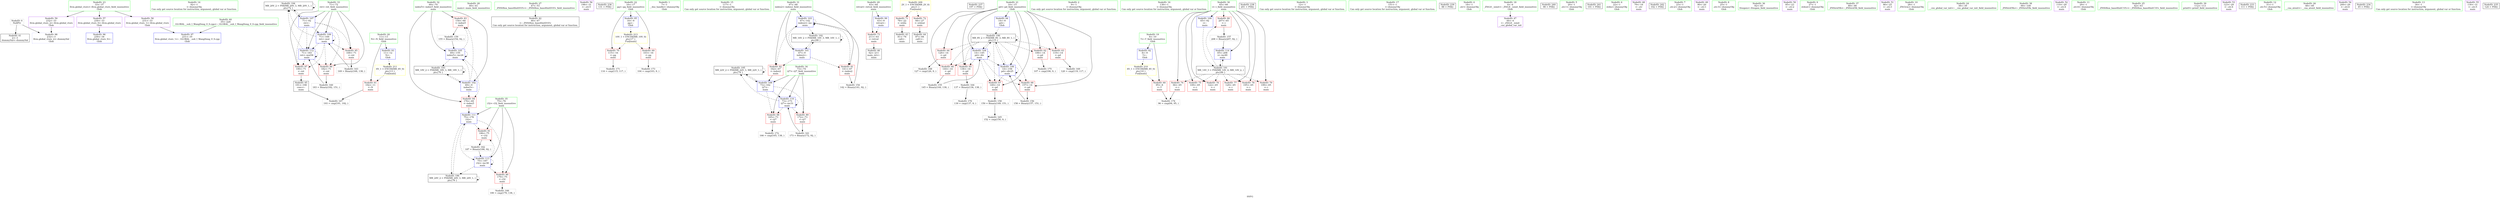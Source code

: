 digraph "SVFG" {
	label="SVFG";

	Node0x5628f1af3f30 [shape=record,color=grey,label="{NodeID: 0\nNullPtr}"];
	Node0x5628f1af3f30 -> Node0x5628f1b0eb30[style=solid];
	Node0x5628f1af3f30 -> Node0x5628f1b0f370[style=solid];
	Node0x5628f1b0f270 [shape=record,color=blue,label="{NodeID: 97\n231\<--35\nllvm.global_ctors_1\<--_GLOBAL__sub_I_WangDong_0_0.cpp\nGlob }"];
	Node0x5628f1af1920 [shape=record,color=green,label="{NodeID: 14\n92\<--1\n\<--dummyObj\nCan only get source location for instruction, argument, global var or function.}"];
	Node0x5628f1b13790 [shape=record,color=black,label="{NodeID: 194\nMR_20V_2 = PHI(MR_20V_3, MR_20V_1, )\npts\{72 \}\n}"];
	Node0x5628f1b13790 -> Node0x5628f1b13b30[style=dashed];
	Node0x5628f1b13790 -> Node0x5628f1b13790[style=dashed];
	Node0x5628f1b13e70 [shape=record,color=blue,label="{NodeID: 111\n75\<--176\ni32\<--\nmain\n}"];
	Node0x5628f1b13e70 -> Node0x5628f1b12410[style=dashed];
	Node0x5628f1b13e70 -> Node0x5628f1b124e0[style=dashed];
	Node0x5628f1b13e70 -> Node0x5628f1b14010[style=dashed];
	Node0x5628f1b13e70 -> Node0x5628f1b24980[style=dashed];
	Node0x5628f1b0e0a0 [shape=record,color=green,label="{NodeID: 28\n60\<--61\nmain\<--main_field_insensitive\n}"];
	Node0x5628f1b0ec30 [shape=record,color=black,label="{NodeID: 42\n46\<--47\n\<--_ZNSt8ios_base4InitD1Ev\nCan only get source location for instruction, argument, global var or function.}"];
	Node0x5628f1b107e0 [shape=record,color=purple,label="{NodeID: 56\n196\<--31\n\<--.str.5\nmain\n}"];
	Node0x5628f1b34f90 [shape=record,color=black,label="{NodeID: 236\n131 = PHI()\n}"];
	Node0x5628f1b113d0 [shape=record,color=red,label="{NodeID: 70\n115\<--16\n\<--pg\nmain\n}"];
	Node0x5628f1b113d0 -> Node0x5628f1b18080[style=solid];
	Node0x5628f1b17a80 [shape=record,color=grey,label="{NodeID: 167\n193 = cmp(191, 192, )\n}"];
	Node0x5628f1b11f30 [shape=record,color=red,label="{NodeID: 84\n176\<--69\n\<--index5\nmain\n}"];
	Node0x5628f1b11f30 -> Node0x5628f1b13e70[style=solid];
	Node0x5628f1af14a0 [shape=record,color=green,label="{NodeID: 1\n7\<--1\n__dso_handle\<--dummyObj\nGlob }"];
	Node0x5628f1b0f370 [shape=record,color=blue, style = dotted,label="{NodeID: 98\n232\<--3\nllvm.global_ctors_2\<--dummyVal\nGlob }"];
	Node0x5628f1af19f0 [shape=record,color=green,label="{NodeID: 15\n117\<--1\n\<--dummyObj\nCan only get source location for instruction, argument, global var or function.}"];
	Node0x5628f1b13880 [shape=record,color=black,label="{NodeID: 195\nMR_22V_2 = PHI(MR_22V_3, MR_22V_1, )\npts\{74 \}\n}"];
	Node0x5628f1b13880 -> Node0x5628f1b13c00[style=dashed];
	Node0x5628f1b13880 -> Node0x5628f1b13880[style=dashed];
	Node0x5628f1b13f40 [shape=record,color=blue,label="{NodeID: 112\n71\<--183\nret\<--mul36\nmain\n}"];
	Node0x5628f1b13f40 -> Node0x5628f1b120d0[style=dashed];
	Node0x5628f1b13f40 -> Node0x5628f1b121a0[style=dashed];
	Node0x5628f1b13f40 -> Node0x5628f1b13f40[style=dashed];
	Node0x5628f1b13f40 -> Node0x5628f1b13790[style=dashed];
	Node0x5628f1b0e130 [shape=record,color=green,label="{NodeID: 29\n63\<--64\nretval\<--retval_field_insensitive\nmain\n}"];
	Node0x5628f1b0e130 -> Node0x5628f1b11640[style=solid];
	Node0x5628f1b0e130 -> Node0x5628f1b0f470[style=solid];
	Node0x5628f1b28e80 [shape=record,color=yellow,style=double,label="{NodeID: 209\n2V_1 = ENCHI(MR_2V_0)\npts\{1 \}\nFun[main]}"];
	Node0x5628f1b28e80 -> Node0x5628f1b114a0[style=dashed];
	Node0x5628f1b28e80 -> Node0x5628f1b11570[style=dashed];
	Node0x5628f1b0ed30 [shape=record,color=black,label="{NodeID: 43\n81\<--78\ncall\<--\nmain\n}"];
	Node0x5628f1b108b0 [shape=record,color=purple,label="{NodeID: 57\n230\<--33\nllvm.global_ctors_0\<--llvm.global_ctors\nGlob }"];
	Node0x5628f1b108b0 -> Node0x5628f1b0f170[style=solid];
	Node0x5628f1b35090 [shape=record,color=black,label="{NodeID: 237\n197 = PHI()\n}"];
	Node0x5628f1b0fd70 [shape=record,color=grey,label="{NodeID: 154\n142 = Binary(141, 92, )\n}"];
	Node0x5628f1b0fd70 -> Node0x5628f1b0f7b0[style=solid];
	Node0x5628f1b114a0 [shape=record,color=red,label="{NodeID: 71\n78\<--22\n\<--stdin\nmain\n}"];
	Node0x5628f1b114a0 -> Node0x5628f1b0ed30[style=solid];
	Node0x5628f1b17c00 [shape=record,color=grey,label="{NodeID: 168\n127 = cmp(126, 9, )\n}"];
	Node0x5628f1b12000 [shape=record,color=red,label="{NodeID: 85\n168\<--71\n\<--ret\nmain\n}"];
	Node0x5628f1b12000 -> Node0x5628f1b17480[style=solid];
	Node0x5628f1af3af0 [shape=record,color=green,label="{NodeID: 2\n9\<--1\n\<--dummyObj\nCan only get source location for instruction, argument, global var or function.}"];
	Node0x5628f1b0f470 [shape=record,color=blue,label="{NodeID: 99\n63\<--9\nretval\<--\nmain\n}"];
	Node0x5628f1b0f470 -> Node0x5628f1b11640[style=dashed];
	Node0x5628f1af1ac0 [shape=record,color=green,label="{NodeID: 16\n138\<--1\n\<--dummyObj\nCan only get source location for instruction, argument, global var or function.}"];
	Node0x5628f1b24980 [shape=record,color=black,label="{NodeID: 196\nMR_24V_2 = PHI(MR_24V_3, MR_24V_1, )\npts\{76 \}\n}"];
	Node0x5628f1b24980 -> Node0x5628f1b13e70[style=dashed];
	Node0x5628f1b24980 -> Node0x5628f1b24980[style=dashed];
	Node0x5628f1b14010 [shape=record,color=blue,label="{NodeID: 113\n75\<--187\ni32\<--inc38\nmain\n}"];
	Node0x5628f1b14010 -> Node0x5628f1b12410[style=dashed];
	Node0x5628f1b14010 -> Node0x5628f1b124e0[style=dashed];
	Node0x5628f1b14010 -> Node0x5628f1b14010[style=dashed];
	Node0x5628f1b14010 -> Node0x5628f1b24980[style=dashed];
	Node0x5628f1b0e1c0 [shape=record,color=green,label="{NodeID: 30\n65\<--66\ni\<--i_field_insensitive\nmain\n}"];
	Node0x5628f1b0e1c0 -> Node0x5628f1b11710[style=solid];
	Node0x5628f1b0e1c0 -> Node0x5628f1b117e0[style=solid];
	Node0x5628f1b0e1c0 -> Node0x5628f1b118b0[style=solid];
	Node0x5628f1b0e1c0 -> Node0x5628f1b11980[style=solid];
	Node0x5628f1b0e1c0 -> Node0x5628f1b11a50[style=solid];
	Node0x5628f1b0e1c0 -> Node0x5628f1b11b20[style=solid];
	Node0x5628f1b0e1c0 -> Node0x5628f1b11bf0[style=solid];
	Node0x5628f1b0e1c0 -> Node0x5628f1b0f540[style=solid];
	Node0x5628f1b0e1c0 -> Node0x5628f1b140e0[style=solid];
	Node0x5628f1b299a0 [shape=record,color=yellow,style=double,label="{NodeID: 210\n4V_1 = ENCHI(MR_4V_0)\npts\{10 \}\nFun[main]}"];
	Node0x5628f1b299a0 -> Node0x5628f1b10bb0[style=dashed];
	Node0x5628f1b0ee00 [shape=record,color=black,label="{NodeID: 44\n87\<--84\ncall1\<--\nmain\n}"];
	Node0x5628f1b109b0 [shape=record,color=purple,label="{NodeID: 58\n231\<--33\nllvm.global_ctors_1\<--llvm.global_ctors\nGlob }"];
	Node0x5628f1b109b0 -> Node0x5628f1b0f270[style=solid];
	Node0x5628f1b35190 [shape=record,color=black,label="{NodeID: 238\n201 = PHI()\n}"];
	Node0x5628f1b0fef0 [shape=record,color=grey,label="{NodeID: 155\n145 = Binary(144, 138, )\n}"];
	Node0x5628f1b0fef0 -> Node0x5628f1b0f880[style=solid];
	Node0x5628f1b11570 [shape=record,color=red,label="{NodeID: 72\n84\<--27\n\<--stdout\nmain\n}"];
	Node0x5628f1b11570 -> Node0x5628f1b0ee00[style=solid];
	Node0x5628f1b17d80 [shape=record,color=grey,label="{NodeID: 169\n120 = cmp(119, 117, )\n}"];
	Node0x5628f1b120d0 [shape=record,color=red,label="{NodeID: 86\n182\<--71\n\<--ret\nmain\n}"];
	Node0x5628f1b120d0 -> Node0x5628f1b17000[style=solid];
	Node0x5628f1af05b0 [shape=record,color=green,label="{NodeID: 3\n12\<--1\n\<--dummyObj\nCan only get source location for instruction, argument, global var or function.}"];
	Node0x5628f1b0f540 [shape=record,color=blue,label="{NodeID: 100\n65\<--92\ni\<--\nmain\n}"];
	Node0x5628f1b0f540 -> Node0x5628f1b22060[style=dashed];
	Node0x5628f1af1fd0 [shape=record,color=green,label="{NodeID: 17\n151\<--1\n\<--dummyObj\nCan only get source location for instruction, argument, global var or function.}"];
	Node0x5628f1b140e0 [shape=record,color=blue,label="{NodeID: 114\n65\<--208\ni\<--inc49\nmain\n}"];
	Node0x5628f1b140e0 -> Node0x5628f1b22060[style=dashed];
	Node0x5628f1b0e250 [shape=record,color=green,label="{NodeID: 31\n67\<--68\nindex2\<--index2_field_insensitive\nmain\n}"];
	Node0x5628f1b0e250 -> Node0x5628f1b11cc0[style=solid];
	Node0x5628f1b0e250 -> Node0x5628f1b11d90[style=solid];
	Node0x5628f1b0e250 -> Node0x5628f1b0f610[style=solid];
	Node0x5628f1b0e250 -> Node0x5628f1b0f7b0[style=solid];
	Node0x5628f1b29a80 [shape=record,color=yellow,style=double,label="{NodeID: 211\n6V_1 = ENCHI(MR_6V_0)\npts\{13 \}\nFun[main]}"];
	Node0x5628f1b29a80 -> Node0x5628f1b10c80[style=dashed];
	Node0x5628f1b0eed0 [shape=record,color=black,label="{NodeID: 45\n191\<--190\nconv\<--\nmain\n}"];
	Node0x5628f1b0eed0 -> Node0x5628f1b17a80[style=solid];
	Node0x5628f1b10ab0 [shape=record,color=purple,label="{NodeID: 59\n232\<--33\nllvm.global_ctors_2\<--llvm.global_ctors\nGlob }"];
	Node0x5628f1b10ab0 -> Node0x5628f1b0f370[style=solid];
	Node0x5628f1b35e70 [shape=record,color=black,label="{NodeID: 239\n88 = PHI()\n}"];
	Node0x5628f1b10070 [shape=record,color=grey,label="{NodeID: 156\n158 = Binary(157, 151, )\n}"];
	Node0x5628f1b10070 -> Node0x5628f1b13a60[style=solid];
	Node0x5628f1b11640 [shape=record,color=red,label="{NodeID: 73\n211\<--63\n\<--retval\nmain\n}"];
	Node0x5628f1b11640 -> Node0x5628f1b0efa0[style=solid];
	Node0x5628f1b17f00 [shape=record,color=grey,label="{NodeID: 170\n139 = cmp(137, 9, )\n}"];
	Node0x5628f1b121a0 [shape=record,color=red,label="{NodeID: 87\n190\<--71\n\<--ret\nmain\n}"];
	Node0x5628f1b121a0 -> Node0x5628f1b0eed0[style=solid];
	Node0x5628f1af3090 [shape=record,color=green,label="{NodeID: 4\n18\<--1\n.str\<--dummyObj\nGlob }"];
	Node0x5628f1b0f610 [shape=record,color=blue,label="{NodeID: 101\n67\<--9\nindex2\<--\nmain\n}"];
	Node0x5628f1b0f610 -> Node0x5628f1b11cc0[style=dashed];
	Node0x5628f1b0f610 -> Node0x5628f1b11d90[style=dashed];
	Node0x5628f1b0f610 -> Node0x5628f1b0f7b0[style=dashed];
	Node0x5628f1b0f610 -> Node0x5628f1b12d90[style=dashed];
	Node0x5628f1af20a0 [shape=record,color=green,label="{NodeID: 18\n4\<--6\n_ZStL8__ioinit\<--_ZStL8__ioinit_field_insensitive\nGlob }"];
	Node0x5628f1af20a0 -> Node0x5628f1b0f070[style=solid];
	Node0x5628f1b0e320 [shape=record,color=green,label="{NodeID: 32\n69\<--70\nindex5\<--index5_field_insensitive\nmain\n}"];
	Node0x5628f1b0e320 -> Node0x5628f1b11e60[style=solid];
	Node0x5628f1b0e320 -> Node0x5628f1b11f30[style=solid];
	Node0x5628f1b0e320 -> Node0x5628f1b0f6e0[style=solid];
	Node0x5628f1b0e320 -> Node0x5628f1b13990[style=solid];
	Node0x5628f1b0efa0 [shape=record,color=black,label="{NodeID: 46\n62\<--211\nmain_ret\<--\nmain\n}"];
	Node0x5628f1b10bb0 [shape=record,color=red,label="{NodeID: 60\n95\<--8\n\<--T\nmain\n}"];
	Node0x5628f1b10bb0 -> Node0x5628f1b18500[style=solid];
	Node0x5628f1b35f70 [shape=record,color=black,label="{NodeID: 240\n98 = PHI()\n}"];
	Node0x5628f1b16b80 [shape=record,color=grey,label="{NodeID: 157\n208 = Binary(207, 92, )\n}"];
	Node0x5628f1b16b80 -> Node0x5628f1b140e0[style=solid];
	Node0x5628f1b11710 [shape=record,color=red,label="{NodeID: 74\n94\<--65\n\<--i\nmain\n}"];
	Node0x5628f1b11710 -> Node0x5628f1b18500[style=solid];
	Node0x5628f1b18080 [shape=record,color=grey,label="{NodeID: 171\n116 = cmp(115, 117, )\n}"];
	Node0x5628f1b12270 [shape=record,color=red,label="{NodeID: 88\n165\<--73\n\<--i27\nmain\n}"];
	Node0x5628f1b12270 -> Node0x5628f1b18200[style=solid];
	Node0x5628f1af2960 [shape=record,color=green,label="{NodeID: 5\n20\<--1\n.str.1\<--dummyObj\nGlob }"];
	Node0x5628f1b0f6e0 [shape=record,color=blue,label="{NodeID: 102\n69\<--9\nindex5\<--\nmain\n}"];
	Node0x5628f1b0f6e0 -> Node0x5628f1b11e60[style=dashed];
	Node0x5628f1b0f6e0 -> Node0x5628f1b11f30[style=dashed];
	Node0x5628f1b0f6e0 -> Node0x5628f1b13990[style=dashed];
	Node0x5628f1b0f6e0 -> Node0x5628f1b13290[style=dashed];
	Node0x5628f1af2170 [shape=record,color=green,label="{NodeID: 19\n8\<--10\nT\<--T_field_insensitive\nGlob }"];
	Node0x5628f1af2170 -> Node0x5628f1b10bb0[style=solid];
	Node0x5628f1af2170 -> Node0x5628f1b125b0[style=solid];
	Node0x5628f1b0e3f0 [shape=record,color=green,label="{NodeID: 33\n71\<--72\nret\<--ret_field_insensitive\nmain\n}"];
	Node0x5628f1b0e3f0 -> Node0x5628f1b12000[style=solid];
	Node0x5628f1b0e3f0 -> Node0x5628f1b120d0[style=solid];
	Node0x5628f1b0e3f0 -> Node0x5628f1b121a0[style=solid];
	Node0x5628f1b0e3f0 -> Node0x5628f1b13b30[style=solid];
	Node0x5628f1b0e3f0 -> Node0x5628f1b13cd0[style=solid];
	Node0x5628f1b0e3f0 -> Node0x5628f1b13f40[style=solid];
	Node0x5628f1b29c40 [shape=record,color=yellow,style=double,label="{NodeID: 213\n10V_1 = ENCHI(MR_10V_0)\npts\{17 \}\nFun[main]}"];
	Node0x5628f1b29c40 -> Node0x5628f1b11300[style=dashed];
	Node0x5628f1b29c40 -> Node0x5628f1b113d0[style=dashed];
	Node0x5628f1b0f070 [shape=record,color=purple,label="{NodeID: 47\n44\<--4\n\<--_ZStL8__ioinit\n__cxx_global_var_init\n}"];
	Node0x5628f1b10c80 [shape=record,color=red,label="{NodeID: 61\n192\<--11\n\<--N\nmain\n}"];
	Node0x5628f1b10c80 -> Node0x5628f1b17a80[style=solid];
	Node0x5628f1b360d0 [shape=record,color=black,label="{NodeID: 241\n101 = PHI()\n}"];
	Node0x5628f1b16d00 [shape=record,color=grey,label="{NodeID: 158\n150 = Binary(149, 151, )\n}"];
	Node0x5628f1b16d00 -> Node0x5628f1b17780[style=solid];
	Node0x5628f1b117e0 [shape=record,color=red,label="{NodeID: 75\n109\<--65\n\<--i\nmain\n}"];
	Node0x5628f1b18200 [shape=record,color=grey,label="{NodeID: 172\n166 = cmp(165, 138, )\n}"];
	Node0x5628f1b12340 [shape=record,color=red,label="{NodeID: 89\n172\<--73\n\<--i27\nmain\n}"];
	Node0x5628f1b12340 -> Node0x5628f1b17180[style=solid];
	Node0x5628f1af3560 [shape=record,color=green,label="{NodeID: 6\n22\<--1\nstdin\<--dummyObj\nGlob }"];
	Node0x5628f1b0f7b0 [shape=record,color=blue,label="{NodeID: 103\n67\<--142\nindex2\<--inc\nmain\n}"];
	Node0x5628f1b0f7b0 -> Node0x5628f1b11cc0[style=dashed];
	Node0x5628f1b0f7b0 -> Node0x5628f1b11d90[style=dashed];
	Node0x5628f1b0f7b0 -> Node0x5628f1b0f7b0[style=dashed];
	Node0x5628f1b0f7b0 -> Node0x5628f1b12d90[style=dashed];
	Node0x5628f1af2240 [shape=record,color=green,label="{NodeID: 20\n11\<--13\nN\<--N_field_insensitive\nGlob }"];
	Node0x5628f1af2240 -> Node0x5628f1b10c80[style=solid];
	Node0x5628f1af2240 -> Node0x5628f1b126b0[style=solid];
	Node0x5628f1b0e4c0 [shape=record,color=green,label="{NodeID: 34\n73\<--74\ni27\<--i27_field_insensitive\nmain\n}"];
	Node0x5628f1b0e4c0 -> Node0x5628f1b12270[style=solid];
	Node0x5628f1b0e4c0 -> Node0x5628f1b12340[style=solid];
	Node0x5628f1b0e4c0 -> Node0x5628f1b13c00[style=solid];
	Node0x5628f1b0e4c0 -> Node0x5628f1b13da0[style=solid];
	Node0x5628f1b10160 [shape=record,color=purple,label="{NodeID: 48\n79\<--18\n\<--.str\nmain\n}"];
	Node0x5628f1b10d50 [shape=record,color=red,label="{NodeID: 62\n106\<--14\n\<--pd\nmain\n}"];
	Node0x5628f1b10d50 -> Node0x5628f1b18680[style=solid];
	Node0x5628f1b361d0 [shape=record,color=black,label="{NodeID: 242\n102 = PHI()\n}"];
	Node0x5628f1b16e80 [shape=record,color=grey,label="{NodeID: 159\n155 = Binary(154, 92, )\n}"];
	Node0x5628f1b16e80 -> Node0x5628f1b13990[style=solid];
	Node0x5628f1b118b0 [shape=record,color=red,label="{NodeID: 76\n122\<--65\n\<--i\nmain\n}"];
	Node0x5628f1b18380 [shape=record,color=grey,label="{NodeID: 173\n104 = cmp(103, 9, )\n}"];
	Node0x5628f1b12410 [shape=record,color=red,label="{NodeID: 90\n179\<--75\n\<--i32\nmain\n}"];
	Node0x5628f1b12410 -> Node0x5628f1b17900[style=solid];
	Node0x5628f1af35f0 [shape=record,color=green,label="{NodeID: 7\n23\<--1\n.str.2\<--dummyObj\nGlob }"];
	Node0x5628f1b0f880 [shape=record,color=blue,label="{NodeID: 104\n14\<--145\npd\<--div\nmain\n}"];
	Node0x5628f1b0f880 -> Node0x5628f1b10fc0[style=dashed];
	Node0x5628f1b0f880 -> Node0x5628f1b11090[style=dashed];
	Node0x5628f1b0f880 -> Node0x5628f1b11160[style=dashed];
	Node0x5628f1b0f880 -> Node0x5628f1b11230[style=dashed];
	Node0x5628f1b0f880 -> Node0x5628f1b0f880[style=dashed];
	Node0x5628f1b0f880 -> Node0x5628f1b13a60[style=dashed];
	Node0x5628f1b0f880 -> Node0x5628f1b21b60[style=dashed];
	Node0x5628f1af2310 [shape=record,color=green,label="{NodeID: 21\n14\<--15\npd\<--pd_field_insensitive\nGlob }"];
	Node0x5628f1af2310 -> Node0x5628f1b10d50[style=solid];
	Node0x5628f1af2310 -> Node0x5628f1b10e20[style=solid];
	Node0x5628f1af2310 -> Node0x5628f1b10ef0[style=solid];
	Node0x5628f1af2310 -> Node0x5628f1b10fc0[style=solid];
	Node0x5628f1af2310 -> Node0x5628f1b11090[style=solid];
	Node0x5628f1af2310 -> Node0x5628f1b11160[style=solid];
	Node0x5628f1af2310 -> Node0x5628f1b11230[style=solid];
	Node0x5628f1af2310 -> Node0x5628f1b127b0[style=solid];
	Node0x5628f1af2310 -> Node0x5628f1b0f880[style=solid];
	Node0x5628f1af2310 -> Node0x5628f1b13a60[style=solid];
	Node0x5628f1b0e590 [shape=record,color=green,label="{NodeID: 35\n75\<--76\ni32\<--i32_field_insensitive\nmain\n}"];
	Node0x5628f1b0e590 -> Node0x5628f1b12410[style=solid];
	Node0x5628f1b0e590 -> Node0x5628f1b124e0[style=solid];
	Node0x5628f1b0e590 -> Node0x5628f1b13e70[style=solid];
	Node0x5628f1b0e590 -> Node0x5628f1b14010[style=solid];
	Node0x5628f1b10230 [shape=record,color=purple,label="{NodeID: 49\n80\<--20\n\<--.str.1\nmain\n}"];
	Node0x5628f1b10e20 [shape=record,color=red,label="{NodeID: 63\n119\<--14\n\<--pd\nmain\n}"];
	Node0x5628f1b10e20 -> Node0x5628f1b17d80[style=solid];
	Node0x5628f1b17000 [shape=record,color=grey,label="{NodeID: 160\n183 = Binary(182, 151, )\n}"];
	Node0x5628f1b17000 -> Node0x5628f1b13f40[style=solid];
	Node0x5628f1b11980 [shape=record,color=red,label="{NodeID: 77\n129\<--65\n\<--i\nmain\n}"];
	Node0x5628f1b18500 [shape=record,color=grey,label="{NodeID: 174\n96 = cmp(94, 95, )\n}"];
	Node0x5628f1b124e0 [shape=record,color=red,label="{NodeID: 91\n186\<--75\n\<--i32\nmain\n}"];
	Node0x5628f1b124e0 -> Node0x5628f1b17300[style=solid];
	Node0x5628f1af32f0 [shape=record,color=green,label="{NodeID: 8\n25\<--1\n.str.3\<--dummyObj\nGlob }"];
	Node0x5628f1b13990 [shape=record,color=blue,label="{NodeID: 105\n69\<--155\nindex5\<--inc24\nmain\n}"];
	Node0x5628f1b13990 -> Node0x5628f1b11e60[style=dashed];
	Node0x5628f1b13990 -> Node0x5628f1b11f30[style=dashed];
	Node0x5628f1b13990 -> Node0x5628f1b13990[style=dashed];
	Node0x5628f1b13990 -> Node0x5628f1b13290[style=dashed];
	Node0x5628f1af23e0 [shape=record,color=green,label="{NodeID: 22\n16\<--17\npg\<--pg_field_insensitive\nGlob }"];
	Node0x5628f1af23e0 -> Node0x5628f1b11300[style=solid];
	Node0x5628f1af23e0 -> Node0x5628f1b113d0[style=solid];
	Node0x5628f1af23e0 -> Node0x5628f1b128b0[style=solid];
	Node0x5628f1b0e660 [shape=record,color=green,label="{NodeID: 36\n82\<--83\nfreopen\<--freopen_field_insensitive\n}"];
	Node0x5628f1b10300 [shape=record,color=purple,label="{NodeID: 50\n85\<--23\n\<--.str.2\nmain\n}"];
	Node0x5628f1b10ef0 [shape=record,color=red,label="{NodeID: 64\n126\<--14\n\<--pd\nmain\n}"];
	Node0x5628f1b10ef0 -> Node0x5628f1b17c00[style=solid];
	Node0x5628f1b17180 [shape=record,color=grey,label="{NodeID: 161\n173 = Binary(172, 92, )\n}"];
	Node0x5628f1b17180 -> Node0x5628f1b13da0[style=solid];
	Node0x5628f1b11a50 [shape=record,color=red,label="{NodeID: 78\n195\<--65\n\<--i\nmain\n}"];
	Node0x5628f1b18680 [shape=record,color=grey,label="{NodeID: 175\n107 = cmp(106, 9, )\n}"];
	Node0x5628f1b125b0 [shape=record,color=blue,label="{NodeID: 92\n8\<--9\nT\<--\nGlob }"];
	Node0x5628f1b125b0 -> Node0x5628f1b299a0[style=dashed];
	Node0x5628f1af3380 [shape=record,color=green,label="{NodeID: 9\n27\<--1\nstdout\<--dummyObj\nGlob }"];
	Node0x5628f1b13a60 [shape=record,color=blue,label="{NodeID: 106\n14\<--158\npd\<--div25\nmain\n}"];
	Node0x5628f1b13a60 -> Node0x5628f1b11160[style=dashed];
	Node0x5628f1b13a60 -> Node0x5628f1b11230[style=dashed];
	Node0x5628f1b13a60 -> Node0x5628f1b13a60[style=dashed];
	Node0x5628f1b13a60 -> Node0x5628f1b21b60[style=dashed];
	Node0x5628f1af24b0 [shape=record,color=green,label="{NodeID: 23\n33\<--37\nllvm.global_ctors\<--llvm.global_ctors_field_insensitive\nGlob }"];
	Node0x5628f1af24b0 -> Node0x5628f1b108b0[style=solid];
	Node0x5628f1af24b0 -> Node0x5628f1b109b0[style=solid];
	Node0x5628f1af24b0 -> Node0x5628f1b10ab0[style=solid];
	Node0x5628f1b0e730 [shape=record,color=green,label="{NodeID: 37\n89\<--90\n_ZNSirsERi\<--_ZNSirsERi_field_insensitive\n}"];
	Node0x5628f1b103d0 [shape=record,color=purple,label="{NodeID: 51\n86\<--25\n\<--.str.3\nmain\n}"];
	Node0x5628f1b10fc0 [shape=record,color=red,label="{NodeID: 65\n136\<--14\n\<--pd\nmain\n}"];
	Node0x5628f1b10fc0 -> Node0x5628f1b17600[style=solid];
	Node0x5628f1b17300 [shape=record,color=grey,label="{NodeID: 162\n187 = Binary(186, 92, )\n}"];
	Node0x5628f1b17300 -> Node0x5628f1b14010[style=solid];
	Node0x5628f1b11b20 [shape=record,color=red,label="{NodeID: 79\n199\<--65\n\<--i\nmain\n}"];
	Node0x5628f1b126b0 [shape=record,color=blue,label="{NodeID: 93\n11\<--12\nN\<--\nGlob }"];
	Node0x5628f1b126b0 -> Node0x5628f1b29a80[style=dashed];
	Node0x5628f1af1700 [shape=record,color=green,label="{NodeID: 10\n28\<--1\n_ZSt3cin\<--dummyObj\nGlob }"];
	Node0x5628f1b21b60 [shape=record,color=black,label="{NodeID: 190\nMR_8V_2 = PHI(MR_8V_3, MR_8V_1, )\npts\{15 \}\n}"];
	Node0x5628f1b21b60 -> Node0x5628f1b10d50[style=dashed];
	Node0x5628f1b21b60 -> Node0x5628f1b10e20[style=dashed];
	Node0x5628f1b21b60 -> Node0x5628f1b10ef0[style=dashed];
	Node0x5628f1b21b60 -> Node0x5628f1b10fc0[style=dashed];
	Node0x5628f1b21b60 -> Node0x5628f1b11090[style=dashed];
	Node0x5628f1b21b60 -> Node0x5628f1b11160[style=dashed];
	Node0x5628f1b21b60 -> Node0x5628f1b11230[style=dashed];
	Node0x5628f1b21b60 -> Node0x5628f1b0f880[style=dashed];
	Node0x5628f1b21b60 -> Node0x5628f1b13a60[style=dashed];
	Node0x5628f1b21b60 -> Node0x5628f1b21b60[style=dashed];
	Node0x5628f1b13b30 [shape=record,color=blue,label="{NodeID: 107\n71\<--92\nret\<--\nmain\n}"];
	Node0x5628f1b13b30 -> Node0x5628f1b12000[style=dashed];
	Node0x5628f1b13b30 -> Node0x5628f1b120d0[style=dashed];
	Node0x5628f1b13b30 -> Node0x5628f1b121a0[style=dashed];
	Node0x5628f1b13b30 -> Node0x5628f1b13cd0[style=dashed];
	Node0x5628f1b13b30 -> Node0x5628f1b13f40[style=dashed];
	Node0x5628f1b13b30 -> Node0x5628f1b13790[style=dashed];
	Node0x5628f1af2580 [shape=record,color=green,label="{NodeID: 24\n38\<--39\n__cxx_global_var_init\<--__cxx_global_var_init_field_insensitive\n}"];
	Node0x5628f1b0e830 [shape=record,color=green,label="{NodeID: 38\n99\<--100\n_ZNSirsERx\<--_ZNSirsERx_field_insensitive\n}"];
	Node0x5628f1b104a0 [shape=record,color=purple,label="{NodeID: 52\n110\<--29\n\<--.str.4\nmain\n}"];
	Node0x5628f1b11090 [shape=record,color=red,label="{NodeID: 66\n144\<--14\n\<--pd\nmain\n}"];
	Node0x5628f1b11090 -> Node0x5628f1b0fef0[style=solid];
	Node0x5628f1b17480 [shape=record,color=grey,label="{NodeID: 163\n169 = Binary(168, 138, )\n}"];
	Node0x5628f1b17480 -> Node0x5628f1b13cd0[style=solid];
	Node0x5628f1b11bf0 [shape=record,color=red,label="{NodeID: 80\n207\<--65\n\<--i\nmain\n}"];
	Node0x5628f1b11bf0 -> Node0x5628f1b16b80[style=solid];
	Node0x5628f1b127b0 [shape=record,color=blue,label="{NodeID: 94\n14\<--9\npd\<--\nGlob }"];
	Node0x5628f1b127b0 -> Node0x5628f1b21b60[style=dashed];
	Node0x5628f1af17d0 [shape=record,color=green,label="{NodeID: 11\n29\<--1\n.str.4\<--dummyObj\nGlob }"];
	Node0x5628f1b22060 [shape=record,color=black,label="{NodeID: 191\nMR_14V_3 = PHI(MR_14V_4, MR_14V_2, )\npts\{66 \}\n}"];
	Node0x5628f1b22060 -> Node0x5628f1b11710[style=dashed];
	Node0x5628f1b22060 -> Node0x5628f1b117e0[style=dashed];
	Node0x5628f1b22060 -> Node0x5628f1b118b0[style=dashed];
	Node0x5628f1b22060 -> Node0x5628f1b11980[style=dashed];
	Node0x5628f1b22060 -> Node0x5628f1b11a50[style=dashed];
	Node0x5628f1b22060 -> Node0x5628f1b11b20[style=dashed];
	Node0x5628f1b22060 -> Node0x5628f1b11bf0[style=dashed];
	Node0x5628f1b22060 -> Node0x5628f1b140e0[style=dashed];
	Node0x5628f1b13c00 [shape=record,color=blue,label="{NodeID: 108\n73\<--162\ni27\<--\nmain\n}"];
	Node0x5628f1b13c00 -> Node0x5628f1b12270[style=dashed];
	Node0x5628f1b13c00 -> Node0x5628f1b12340[style=dashed];
	Node0x5628f1b13c00 -> Node0x5628f1b13da0[style=dashed];
	Node0x5628f1b13c00 -> Node0x5628f1b13880[style=dashed];
	Node0x5628f1af2650 [shape=record,color=green,label="{NodeID: 25\n42\<--43\n_ZNSt8ios_base4InitC1Ev\<--_ZNSt8ios_base4InitC1Ev_field_insensitive\n}"];
	Node0x5628f1b0e930 [shape=record,color=green,label="{NodeID: 39\n112\<--113\nprintf\<--printf_field_insensitive\n}"];
	Node0x5628f1b10570 [shape=record,color=purple,label="{NodeID: 53\n123\<--29\n\<--.str.4\nmain\n}"];
	Node0x5628f1906af0 [shape=record,color=black,label="{NodeID: 233\n111 = PHI()\n}"];
	Node0x5628f1b11160 [shape=record,color=red,label="{NodeID: 67\n149\<--14\n\<--pd\nmain\n}"];
	Node0x5628f1b11160 -> Node0x5628f1b16d00[style=solid];
	Node0x5628f1b17600 [shape=record,color=grey,label="{NodeID: 164\n137 = Binary(136, 138, )\n}"];
	Node0x5628f1b17600 -> Node0x5628f1b17f00[style=solid];
	Node0x5628f1b11cc0 [shape=record,color=red,label="{NodeID: 81\n141\<--67\n\<--index2\nmain\n}"];
	Node0x5628f1b11cc0 -> Node0x5628f1b0fd70[style=solid];
	Node0x5628f1b128b0 [shape=record,color=blue,label="{NodeID: 95\n16\<--9\npg\<--\nGlob }"];
	Node0x5628f1b128b0 -> Node0x5628f1b29c40[style=dashed];
	Node0x5628f1af2e50 [shape=record,color=green,label="{NodeID: 12\n31\<--1\n.str.5\<--dummyObj\nGlob }"];
	Node0x5628f1b12d90 [shape=record,color=black,label="{NodeID: 192\nMR_16V_2 = PHI(MR_16V_3, MR_16V_1, )\npts\{68 \}\n}"];
	Node0x5628f1b12d90 -> Node0x5628f1b0f610[style=dashed];
	Node0x5628f1b12d90 -> Node0x5628f1b12d90[style=dashed];
	Node0x5628f1b13cd0 [shape=record,color=blue,label="{NodeID: 109\n71\<--169\nret\<--mul\nmain\n}"];
	Node0x5628f1b13cd0 -> Node0x5628f1b12000[style=dashed];
	Node0x5628f1b13cd0 -> Node0x5628f1b120d0[style=dashed];
	Node0x5628f1b13cd0 -> Node0x5628f1b121a0[style=dashed];
	Node0x5628f1b13cd0 -> Node0x5628f1b13cd0[style=dashed];
	Node0x5628f1b13cd0 -> Node0x5628f1b13f40[style=dashed];
	Node0x5628f1b13cd0 -> Node0x5628f1b13790[style=dashed];
	Node0x5628f1af2720 [shape=record,color=green,label="{NodeID: 26\n48\<--49\n__cxa_atexit\<--__cxa_atexit_field_insensitive\n}"];
	Node0x5628f1b0ea30 [shape=record,color=green,label="{NodeID: 40\n35\<--226\n_GLOBAL__sub_I_WangDong_0_0.cpp\<--_GLOBAL__sub_I_WangDong_0_0.cpp_field_insensitive\n}"];
	Node0x5628f1b0ea30 -> Node0x5628f1b0f270[style=solid];
	Node0x5628f1b10640 [shape=record,color=purple,label="{NodeID: 54\n200\<--29\n\<--.str.4\nmain\n}"];
	Node0x5628f1b34d90 [shape=record,color=black,label="{NodeID: 234\n45 = PHI()\n}"];
	Node0x5628f1b11230 [shape=record,color=red,label="{NodeID: 68\n157\<--14\n\<--pd\nmain\n}"];
	Node0x5628f1b11230 -> Node0x5628f1b10070[style=solid];
	Node0x5628f1b17780 [shape=record,color=grey,label="{NodeID: 165\n152 = cmp(150, 9, )\n}"];
	Node0x5628f1b11d90 [shape=record,color=red,label="{NodeID: 82\n162\<--67\n\<--index2\nmain\n}"];
	Node0x5628f1b11d90 -> Node0x5628f1b13c00[style=solid];
	Node0x5628f1b0f170 [shape=record,color=blue,label="{NodeID: 96\n230\<--34\nllvm.global_ctors_0\<--\nGlob }"];
	Node0x5628f1af2f20 [shape=record,color=green,label="{NodeID: 13\n34\<--1\n\<--dummyObj\nCan only get source location for instruction, argument, global var or function.}"];
	Node0x5628f1b13290 [shape=record,color=black,label="{NodeID: 193\nMR_18V_2 = PHI(MR_18V_3, MR_18V_1, )\npts\{70 \}\n}"];
	Node0x5628f1b13290 -> Node0x5628f1b0f6e0[style=dashed];
	Node0x5628f1b13290 -> Node0x5628f1b13290[style=dashed];
	Node0x5628f1b13da0 [shape=record,color=blue,label="{NodeID: 110\n73\<--173\ni27\<--inc31\nmain\n}"];
	Node0x5628f1b13da0 -> Node0x5628f1b12270[style=dashed];
	Node0x5628f1b13da0 -> Node0x5628f1b12340[style=dashed];
	Node0x5628f1b13da0 -> Node0x5628f1b13da0[style=dashed];
	Node0x5628f1b13da0 -> Node0x5628f1b13880[style=dashed];
	Node0x5628f1af27f0 [shape=record,color=green,label="{NodeID: 27\n47\<--53\n_ZNSt8ios_base4InitD1Ev\<--_ZNSt8ios_base4InitD1Ev_field_insensitive\n}"];
	Node0x5628f1af27f0 -> Node0x5628f1b0ec30[style=solid];
	Node0x5628f1b0eb30 [shape=record,color=black,label="{NodeID: 41\n2\<--3\ndummyVal\<--dummyVal\n}"];
	Node0x5628f1b10710 [shape=record,color=purple,label="{NodeID: 55\n130\<--31\n\<--.str.5\nmain\n}"];
	Node0x5628f1b34e90 [shape=record,color=black,label="{NodeID: 235\n124 = PHI()\n}"];
	Node0x5628f1b11300 [shape=record,color=red,label="{NodeID: 69\n103\<--16\n\<--pg\nmain\n}"];
	Node0x5628f1b11300 -> Node0x5628f1b18380[style=solid];
	Node0x5628f1b17900 [shape=record,color=grey,label="{NodeID: 166\n180 = cmp(179, 138, )\n}"];
	Node0x5628f1b11e60 [shape=record,color=red,label="{NodeID: 83\n154\<--69\n\<--index5\nmain\n}"];
	Node0x5628f1b11e60 -> Node0x5628f1b16e80[style=solid];
}
